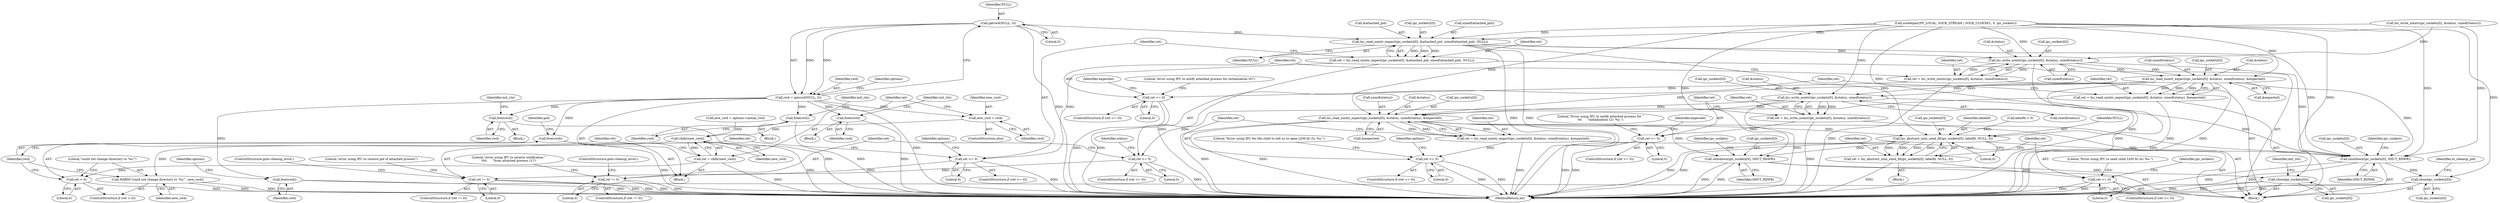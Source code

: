 digraph "0_lxc_81f466d05f2a89cb4f122ef7f593ff3f279b165c_1@API" {
"1000248" [label="(Call,getcwd(NULL, 0))"];
"1000246" [label="(Call,cwd = getcwd(NULL, 0))"];
"1000276" [label="(Call,free(cwd))"];
"1000299" [label="(Call,free(cwd))"];
"1000316" [label="(Call,free(cwd))"];
"1000339" [label="(Call,free(cwd))"];
"1000723" [label="(Call,new_cwd = cwd)"];
"1000728" [label="(Call,chdir(new_cwd))"];
"1000726" [label="(Call,ret = chdir(new_cwd))"];
"1000731" [label="(Call,ret < 0)"];
"1000734" [label="(Call,WARN(\"could not change directory to '%s'\", new_cwd))"];
"1000737" [label="(Call,free(cwd))"];
"1000395" [label="(Call,lxc_read_nointr_expect(ipc_sockets[0], &attached_pid, sizeof(attached_pid), NULL))"];
"1000393" [label="(Call,ret = lxc_read_nointr_expect(ipc_sockets[0], &attached_pid, sizeof(attached_pid), NULL))"];
"1000405" [label="(Call,ret <= 0)"];
"1000410" [label="(Call,ret != 0)"];
"1000446" [label="(Call,lxc_write_nointr(ipc_sockets[0], &status, sizeof(status)))"];
"1000444" [label="(Call,ret = lxc_write_nointr(ipc_sockets[0], &status, sizeof(status)))"];
"1000455" [label="(Call,ret <= 0)"];
"1000467" [label="(Call,lxc_read_nointr_expect(ipc_sockets[0], &status, sizeof(status), &expected))"];
"1000465" [label="(Call,ret = lxc_read_nointr_expect(ipc_sockets[0], &status, sizeof(status), &expected))"];
"1000478" [label="(Call,ret <= 0)"];
"1000483" [label="(Call,ret != 0)"];
"1000494" [label="(Call,lxc_write_nointr(ipc_sockets[0], &status, sizeof(status)))"];
"1000492" [label="(Call,ret = lxc_write_nointr(ipc_sockets[0], &status, sizeof(status)))"];
"1000503" [label="(Call,ret <= 0)"];
"1000517" [label="(Call,lxc_read_nointr_expect(ipc_sockets[0], &status, sizeof(status), &expected))"];
"1000515" [label="(Call,ret = lxc_read_nointr_expect(ipc_sockets[0], &status, sizeof(status), &expected))"];
"1000528" [label="(Call,ret <= 0)"];
"1000579" [label="(Call,lxc_abstract_unix_send_fd(ipc_sockets[0], labelfd, NULL, 0))"];
"1000577" [label="(Call,ret = lxc_abstract_unix_send_fd(ipc_sockets[0], labelfd, NULL, 0))"];
"1000587" [label="(Call,ret <= 0)"];
"1000596" [label="(Call,shutdown(ipc_sockets[0], SHUT_RDWR))"];
"1000601" [label="(Call,close(ipc_sockets[0]))"];
"1000620" [label="(Call,shutdown(ipc_sockets[0], SHUT_RDWR))"];
"1000625" [label="(Call,close(ipc_sockets[0]))"];
"1000445" [label="(Identifier,ret)"];
"1000467" [label="(Call,lxc_read_nointr_expect(ipc_sockets[0], &status, sizeof(status), &expected))"];
"1000717" [label="(Call,new_cwd = options->initial_cwd)"];
"1000580" [label="(Call,ipc_sockets[0])"];
"1000583" [label="(Identifier,labelfd)"];
"1000296" [label="(Block,)"];
"1000505" [label="(Literal,0)"];
"1000485" [label="(Literal,0)"];
"1000340" [label="(Identifier,cwd)"];
"1000302" [label="(Identifier,init_ctx)"];
"1000404" [label="(ControlStructure,if (ret <= 0))"];
"1000484" [label="(Identifier,ret)"];
"1000410" [label="(Call,ret != 0)"];
"1000457" [label="(Literal,0)"];
"1000399" [label="(Call,&attached_pid)"];
"1000487" [label="(Literal,\"error using IPC to receive notification \"\n\t\t\t\t      \"from attached process (1)\")"];
"1000319" [label="(Identifier,init_ctx)"];
"1000620" [label="(Call,shutdown(ipc_sockets[0], SHUT_RDWR))"];
"1000139" [label="(Block,)"];
"1000407" [label="(Literal,0)"];
"1000630" [label="(Identifier,to_cleanup_pid)"];
"1000626" [label="(Call,ipc_sockets[0])"];
"1000406" [label="(Identifier,ret)"];
"1000460" [label="(Literal,\"error using IPC to notify attached process for initialization (0)\")"];
"1000606" [label="(Identifier,init_ctx)"];
"1000579" [label="(Call,lxc_abstract_unix_send_fd(ipc_sockets[0], labelfd, NULL, 0))"];
"1000317" [label="(Identifier,cwd)"];
"1000737" [label="(Call,free(cwd))"];
"1000273" [label="(Block,)"];
"1000742" [label="(Identifier,pid)"];
"1000621" [label="(Call,ipc_sockets[0])"];
"1000725" [label="(Identifier,cwd)"];
"1000523" [label="(Call,sizeof(status))"];
"1000393" [label="(Call,ret = lxc_read_nointr_expect(ipc_sockets[0], &attached_pid, sizeof(attached_pid), NULL))"];
"1000395" [label="(Call,lxc_read_nointr_expect(ipc_sockets[0], &attached_pid, sizeof(attached_pid), NULL))"];
"1000517" [label="(Call,lxc_read_nointr_expect(ipc_sockets[0], &status, sizeof(status), &expected))"];
"1000736" [label="(Identifier,new_cwd)"];
"1000276" [label="(Call,free(cwd))"];
"1000456" [label="(Identifier,ret)"];
"1000285" [label="(Call,socketpair(PF_LOCAL, SOCK_STREAM | SOCK_CLOEXEC, 0, ipc_sockets))"];
"1000502" [label="(ControlStructure,if (ret <= 0))"];
"1000325" [label="(Block,)"];
"1000732" [label="(Identifier,ret)"];
"1000463" [label="(Identifier,expected)"];
"1000504" [label="(Identifier,ret)"];
"1000468" [label="(Call,ipc_sockets[0])"];
"1000247" [label="(Identifier,cwd)"];
"1000339" [label="(Call,free(cwd))"];
"1000465" [label="(Call,ret = lxc_read_nointr_expect(ipc_sockets[0], &status, sizeof(status), &expected))"];
"1000250" [label="(Literal,0)"];
"1000525" [label="(Call,&expected)"];
"1000299" [label="(Call,free(cwd))"];
"1000394" [label="(Identifier,ret)"];
"1000415" [label="(ControlStructure,goto cleanup_error;)"];
"1000316" [label="(Call,free(cwd))"];
"1000403" [label="(Identifier,NULL)"];
"1000500" [label="(Call,sizeof(status))"];
"1000455" [label="(Call,ret <= 0)"];
"1000495" [label="(Call,ipc_sockets[0])"];
"1000588" [label="(Identifier,ret)"];
"1000735" [label="(Literal,\"could not change directory to '%s'\")"];
"1000396" [label="(Call,ipc_sockets[0])"];
"1000248" [label="(Call,getcwd(NULL, 0))"];
"1000466" [label="(Identifier,ret)"];
"1000452" [label="(Call,sizeof(status))"];
"1000344" [label="(Identifier,options)"];
"1000409" [label="(ControlStructure,if (ret != 0))"];
"1000450" [label="(Call,&status)"];
"1000541" [label="(Identifier,options)"];
"1000601" [label="(Call,close(ipc_sockets[0]))"];
"1000488" [label="(ControlStructure,goto cleanup_error;)"];
"1000723" [label="(Call,new_cwd = cwd)"];
"1000600" [label="(Identifier,SHUT_RDWR)"];
"1000529" [label="(Identifier,ret)"];
"1000627" [label="(Identifier,ipc_sockets)"];
"1000475" [label="(Call,&expected)"];
"1000478" [label="(Call,ret <= 0)"];
"1000377" [label="(Call,lxc_write_nointr(ipc_sockets[0], &status, sizeof(status)))"];
"1000722" [label="(ControlStructure,else)"];
"1000573" [label="(Call,labelfd < 0)"];
"1000596" [label="(Call,shutdown(ipc_sockets[0], SHUT_RDWR))"];
"1000454" [label="(ControlStructure,if (ret <= 0))"];
"1000589" [label="(Literal,0)"];
"1000724" [label="(Identifier,new_cwd)"];
"1000446" [label="(Call,lxc_write_nointr(ipc_sockets[0], &status, sizeof(status)))"];
"1000412" [label="(Literal,0)"];
"1000444" [label="(Call,ret = lxc_write_nointr(ipc_sockets[0], &status, sizeof(status)))"];
"1000521" [label="(Call,&status)"];
"1000734" [label="(Call,WARN(\"could not change directory to '%s'\", new_cwd))"];
"1000527" [label="(ControlStructure,if (ret <= 0))"];
"1000727" [label="(Identifier,ret)"];
"1000577" [label="(Call,ret = lxc_abstract_unix_send_fd(ipc_sockets[0], labelfd, NULL, 0))"];
"1000508" [label="(Literal,\"Error using IPC to notify attached process for \"\n\t\t\t      \"initialization (2): %s.\")"];
"1000246" [label="(Call,cwd = getcwd(NULL, 0))"];
"1000791" [label="(MethodReturn,int)"];
"1000479" [label="(Identifier,ret)"];
"1000483" [label="(Call,ret != 0)"];
"1000513" [label="(Identifier,expected)"];
"1000477" [label="(ControlStructure,if (ret <= 0))"];
"1000277" [label="(Identifier,cwd)"];
"1000503" [label="(Call,ret <= 0)"];
"1000598" [label="(Identifier,ipc_sockets)"];
"1000738" [label="(Identifier,cwd)"];
"1000586" [label="(ControlStructure,if (ret <= 0))"];
"1000471" [label="(Call,&status)"];
"1000603" [label="(Identifier,ipc_sockets)"];
"1000254" [label="(Identifier,options)"];
"1000585" [label="(Literal,0)"];
"1000592" [label="(Literal,\"Error using IPC to send child LSM fd (4): %s.\")"];
"1000249" [label="(Identifier,NULL)"];
"1000493" [label="(Identifier,ret)"];
"1000401" [label="(Call,sizeof(attached_pid))"];
"1000731" [label="(Call,ret < 0)"];
"1000411" [label="(Identifier,ret)"];
"1000528" [label="(Call,ret <= 0)"];
"1000492" [label="(Call,ret = lxc_write_nointr(ipc_sockets[0], &status, sizeof(status)))"];
"1000602" [label="(Call,ipc_sockets[0])"];
"1000482" [label="(ControlStructure,if (ret != 0))"];
"1000313" [label="(Block,)"];
"1000480" [label="(Literal,0)"];
"1000584" [label="(Identifier,NULL)"];
"1000447" [label="(Call,ipc_sockets[0])"];
"1000279" [label="(Identifier,init_ctx)"];
"1000414" [label="(Literal,\"error using IPC to receive pid of attached process\")"];
"1000405" [label="(Call,ret <= 0)"];
"1000578" [label="(Identifier,ret)"];
"1000533" [label="(Literal,\"Error using IPC for the child to tell us to open LSM fd (3): %s.\")"];
"1000490" [label="(Identifier,status)"];
"1000733" [label="(Literal,0)"];
"1000625" [label="(Call,close(ipc_sockets[0]))"];
"1000726" [label="(Call,ret = chdir(new_cwd))"];
"1000498" [label="(Call,&status)"];
"1000729" [label="(Identifier,new_cwd)"];
"1000530" [label="(Literal,0)"];
"1000419" [label="(Identifier,options)"];
"1000473" [label="(Call,sizeof(status))"];
"1000730" [label="(ControlStructure,if (ret < 0))"];
"1000516" [label="(Identifier,ret)"];
"1000518" [label="(Call,ipc_sockets[0])"];
"1000728" [label="(Call,chdir(new_cwd))"];
"1000553" [label="(Block,)"];
"1000597" [label="(Call,ipc_sockets[0])"];
"1000515" [label="(Call,ret = lxc_read_nointr_expect(ipc_sockets[0], &status, sizeof(status), &expected))"];
"1000300" [label="(Identifier,cwd)"];
"1000624" [label="(Identifier,SHUT_RDWR)"];
"1000494" [label="(Call,lxc_write_nointr(ipc_sockets[0], &status, sizeof(status)))"];
"1000587" [label="(Call,ret <= 0)"];
"1000248" -> "1000246"  [label="AST: "];
"1000248" -> "1000250"  [label="CFG: "];
"1000249" -> "1000248"  [label="AST: "];
"1000250" -> "1000248"  [label="AST: "];
"1000246" -> "1000248"  [label="CFG: "];
"1000248" -> "1000791"  [label="DDG: "];
"1000248" -> "1000246"  [label="DDG: "];
"1000248" -> "1000246"  [label="DDG: "];
"1000248" -> "1000395"  [label="DDG: "];
"1000246" -> "1000139"  [label="AST: "];
"1000247" -> "1000246"  [label="AST: "];
"1000254" -> "1000246"  [label="CFG: "];
"1000246" -> "1000791"  [label="DDG: "];
"1000246" -> "1000276"  [label="DDG: "];
"1000246" -> "1000299"  [label="DDG: "];
"1000246" -> "1000316"  [label="DDG: "];
"1000246" -> "1000339"  [label="DDG: "];
"1000246" -> "1000723"  [label="DDG: "];
"1000246" -> "1000737"  [label="DDG: "];
"1000276" -> "1000273"  [label="AST: "];
"1000276" -> "1000277"  [label="CFG: "];
"1000277" -> "1000276"  [label="AST: "];
"1000279" -> "1000276"  [label="CFG: "];
"1000276" -> "1000791"  [label="DDG: "];
"1000299" -> "1000296"  [label="AST: "];
"1000299" -> "1000300"  [label="CFG: "];
"1000300" -> "1000299"  [label="AST: "];
"1000302" -> "1000299"  [label="CFG: "];
"1000299" -> "1000791"  [label="DDG: "];
"1000316" -> "1000313"  [label="AST: "];
"1000316" -> "1000317"  [label="CFG: "];
"1000317" -> "1000316"  [label="AST: "];
"1000319" -> "1000316"  [label="CFG: "];
"1000316" -> "1000791"  [label="DDG: "];
"1000339" -> "1000325"  [label="AST: "];
"1000339" -> "1000340"  [label="CFG: "];
"1000340" -> "1000339"  [label="AST: "];
"1000344" -> "1000339"  [label="CFG: "];
"1000339" -> "1000791"  [label="DDG: "];
"1000723" -> "1000722"  [label="AST: "];
"1000723" -> "1000725"  [label="CFG: "];
"1000724" -> "1000723"  [label="AST: "];
"1000725" -> "1000723"  [label="AST: "];
"1000727" -> "1000723"  [label="CFG: "];
"1000723" -> "1000728"  [label="DDG: "];
"1000728" -> "1000726"  [label="AST: "];
"1000728" -> "1000729"  [label="CFG: "];
"1000729" -> "1000728"  [label="AST: "];
"1000726" -> "1000728"  [label="CFG: "];
"1000728" -> "1000791"  [label="DDG: "];
"1000728" -> "1000726"  [label="DDG: "];
"1000717" -> "1000728"  [label="DDG: "];
"1000728" -> "1000734"  [label="DDG: "];
"1000726" -> "1000139"  [label="AST: "];
"1000727" -> "1000726"  [label="AST: "];
"1000732" -> "1000726"  [label="CFG: "];
"1000726" -> "1000791"  [label="DDG: "];
"1000726" -> "1000731"  [label="DDG: "];
"1000731" -> "1000730"  [label="AST: "];
"1000731" -> "1000733"  [label="CFG: "];
"1000732" -> "1000731"  [label="AST: "];
"1000733" -> "1000731"  [label="AST: "];
"1000735" -> "1000731"  [label="CFG: "];
"1000738" -> "1000731"  [label="CFG: "];
"1000731" -> "1000791"  [label="DDG: "];
"1000734" -> "1000730"  [label="AST: "];
"1000734" -> "1000736"  [label="CFG: "];
"1000735" -> "1000734"  [label="AST: "];
"1000736" -> "1000734"  [label="AST: "];
"1000738" -> "1000734"  [label="CFG: "];
"1000734" -> "1000791"  [label="DDG: "];
"1000734" -> "1000791"  [label="DDG: "];
"1000737" -> "1000139"  [label="AST: "];
"1000737" -> "1000738"  [label="CFG: "];
"1000738" -> "1000737"  [label="AST: "];
"1000742" -> "1000737"  [label="CFG: "];
"1000737" -> "1000791"  [label="DDG: "];
"1000395" -> "1000393"  [label="AST: "];
"1000395" -> "1000403"  [label="CFG: "];
"1000396" -> "1000395"  [label="AST: "];
"1000399" -> "1000395"  [label="AST: "];
"1000401" -> "1000395"  [label="AST: "];
"1000403" -> "1000395"  [label="AST: "];
"1000393" -> "1000395"  [label="CFG: "];
"1000395" -> "1000791"  [label="DDG: "];
"1000395" -> "1000791"  [label="DDG: "];
"1000395" -> "1000393"  [label="DDG: "];
"1000395" -> "1000393"  [label="DDG: "];
"1000395" -> "1000393"  [label="DDG: "];
"1000285" -> "1000395"  [label="DDG: "];
"1000377" -> "1000395"  [label="DDG: "];
"1000395" -> "1000446"  [label="DDG: "];
"1000395" -> "1000579"  [label="DDG: "];
"1000395" -> "1000620"  [label="DDG: "];
"1000393" -> "1000325"  [label="AST: "];
"1000394" -> "1000393"  [label="AST: "];
"1000406" -> "1000393"  [label="CFG: "];
"1000393" -> "1000791"  [label="DDG: "];
"1000393" -> "1000405"  [label="DDG: "];
"1000405" -> "1000404"  [label="AST: "];
"1000405" -> "1000407"  [label="CFG: "];
"1000406" -> "1000405"  [label="AST: "];
"1000407" -> "1000405"  [label="AST: "];
"1000411" -> "1000405"  [label="CFG: "];
"1000419" -> "1000405"  [label="CFG: "];
"1000405" -> "1000791"  [label="DDG: "];
"1000405" -> "1000410"  [label="DDG: "];
"1000410" -> "1000409"  [label="AST: "];
"1000410" -> "1000412"  [label="CFG: "];
"1000411" -> "1000410"  [label="AST: "];
"1000412" -> "1000410"  [label="AST: "];
"1000414" -> "1000410"  [label="CFG: "];
"1000415" -> "1000410"  [label="CFG: "];
"1000410" -> "1000791"  [label="DDG: "];
"1000410" -> "1000791"  [label="DDG: "];
"1000446" -> "1000444"  [label="AST: "];
"1000446" -> "1000452"  [label="CFG: "];
"1000447" -> "1000446"  [label="AST: "];
"1000450" -> "1000446"  [label="AST: "];
"1000452" -> "1000446"  [label="AST: "];
"1000444" -> "1000446"  [label="CFG: "];
"1000446" -> "1000791"  [label="DDG: "];
"1000446" -> "1000444"  [label="DDG: "];
"1000446" -> "1000444"  [label="DDG: "];
"1000285" -> "1000446"  [label="DDG: "];
"1000377" -> "1000446"  [label="DDG: "];
"1000446" -> "1000467"  [label="DDG: "];
"1000446" -> "1000467"  [label="DDG: "];
"1000446" -> "1000620"  [label="DDG: "];
"1000444" -> "1000325"  [label="AST: "];
"1000445" -> "1000444"  [label="AST: "];
"1000456" -> "1000444"  [label="CFG: "];
"1000444" -> "1000791"  [label="DDG: "];
"1000444" -> "1000455"  [label="DDG: "];
"1000455" -> "1000454"  [label="AST: "];
"1000455" -> "1000457"  [label="CFG: "];
"1000456" -> "1000455"  [label="AST: "];
"1000457" -> "1000455"  [label="AST: "];
"1000460" -> "1000455"  [label="CFG: "];
"1000463" -> "1000455"  [label="CFG: "];
"1000455" -> "1000791"  [label="DDG: "];
"1000455" -> "1000791"  [label="DDG: "];
"1000467" -> "1000465"  [label="AST: "];
"1000467" -> "1000475"  [label="CFG: "];
"1000468" -> "1000467"  [label="AST: "];
"1000471" -> "1000467"  [label="AST: "];
"1000473" -> "1000467"  [label="AST: "];
"1000475" -> "1000467"  [label="AST: "];
"1000465" -> "1000467"  [label="CFG: "];
"1000467" -> "1000791"  [label="DDG: "];
"1000467" -> "1000791"  [label="DDG: "];
"1000467" -> "1000465"  [label="DDG: "];
"1000467" -> "1000465"  [label="DDG: "];
"1000467" -> "1000465"  [label="DDG: "];
"1000285" -> "1000467"  [label="DDG: "];
"1000467" -> "1000494"  [label="DDG: "];
"1000467" -> "1000494"  [label="DDG: "];
"1000467" -> "1000517"  [label="DDG: "];
"1000467" -> "1000620"  [label="DDG: "];
"1000465" -> "1000325"  [label="AST: "];
"1000466" -> "1000465"  [label="AST: "];
"1000479" -> "1000465"  [label="CFG: "];
"1000465" -> "1000791"  [label="DDG: "];
"1000465" -> "1000478"  [label="DDG: "];
"1000478" -> "1000477"  [label="AST: "];
"1000478" -> "1000480"  [label="CFG: "];
"1000479" -> "1000478"  [label="AST: "];
"1000480" -> "1000478"  [label="AST: "];
"1000484" -> "1000478"  [label="CFG: "];
"1000490" -> "1000478"  [label="CFG: "];
"1000478" -> "1000791"  [label="DDG: "];
"1000478" -> "1000483"  [label="DDG: "];
"1000483" -> "1000482"  [label="AST: "];
"1000483" -> "1000485"  [label="CFG: "];
"1000484" -> "1000483"  [label="AST: "];
"1000485" -> "1000483"  [label="AST: "];
"1000487" -> "1000483"  [label="CFG: "];
"1000488" -> "1000483"  [label="CFG: "];
"1000483" -> "1000791"  [label="DDG: "];
"1000483" -> "1000791"  [label="DDG: "];
"1000494" -> "1000492"  [label="AST: "];
"1000494" -> "1000500"  [label="CFG: "];
"1000495" -> "1000494"  [label="AST: "];
"1000498" -> "1000494"  [label="AST: "];
"1000500" -> "1000494"  [label="AST: "];
"1000492" -> "1000494"  [label="CFG: "];
"1000494" -> "1000791"  [label="DDG: "];
"1000494" -> "1000492"  [label="DDG: "];
"1000494" -> "1000492"  [label="DDG: "];
"1000285" -> "1000494"  [label="DDG: "];
"1000494" -> "1000517"  [label="DDG: "];
"1000494" -> "1000517"  [label="DDG: "];
"1000494" -> "1000620"  [label="DDG: "];
"1000492" -> "1000325"  [label="AST: "];
"1000493" -> "1000492"  [label="AST: "];
"1000504" -> "1000492"  [label="CFG: "];
"1000492" -> "1000791"  [label="DDG: "];
"1000492" -> "1000503"  [label="DDG: "];
"1000503" -> "1000502"  [label="AST: "];
"1000503" -> "1000505"  [label="CFG: "];
"1000504" -> "1000503"  [label="AST: "];
"1000505" -> "1000503"  [label="AST: "];
"1000508" -> "1000503"  [label="CFG: "];
"1000513" -> "1000503"  [label="CFG: "];
"1000503" -> "1000791"  [label="DDG: "];
"1000503" -> "1000791"  [label="DDG: "];
"1000517" -> "1000515"  [label="AST: "];
"1000517" -> "1000525"  [label="CFG: "];
"1000518" -> "1000517"  [label="AST: "];
"1000521" -> "1000517"  [label="AST: "];
"1000523" -> "1000517"  [label="AST: "];
"1000525" -> "1000517"  [label="AST: "];
"1000515" -> "1000517"  [label="CFG: "];
"1000517" -> "1000791"  [label="DDG: "];
"1000517" -> "1000791"  [label="DDG: "];
"1000517" -> "1000515"  [label="DDG: "];
"1000517" -> "1000515"  [label="DDG: "];
"1000517" -> "1000515"  [label="DDG: "];
"1000285" -> "1000517"  [label="DDG: "];
"1000517" -> "1000579"  [label="DDG: "];
"1000517" -> "1000596"  [label="DDG: "];
"1000517" -> "1000620"  [label="DDG: "];
"1000515" -> "1000325"  [label="AST: "];
"1000516" -> "1000515"  [label="AST: "];
"1000529" -> "1000515"  [label="CFG: "];
"1000515" -> "1000791"  [label="DDG: "];
"1000515" -> "1000528"  [label="DDG: "];
"1000528" -> "1000527"  [label="AST: "];
"1000528" -> "1000530"  [label="CFG: "];
"1000529" -> "1000528"  [label="AST: "];
"1000530" -> "1000528"  [label="AST: "];
"1000533" -> "1000528"  [label="CFG: "];
"1000541" -> "1000528"  [label="CFG: "];
"1000528" -> "1000791"  [label="DDG: "];
"1000528" -> "1000791"  [label="DDG: "];
"1000579" -> "1000577"  [label="AST: "];
"1000579" -> "1000585"  [label="CFG: "];
"1000580" -> "1000579"  [label="AST: "];
"1000583" -> "1000579"  [label="AST: "];
"1000584" -> "1000579"  [label="AST: "];
"1000585" -> "1000579"  [label="AST: "];
"1000577" -> "1000579"  [label="CFG: "];
"1000579" -> "1000791"  [label="DDG: "];
"1000579" -> "1000791"  [label="DDG: "];
"1000579" -> "1000577"  [label="DDG: "];
"1000579" -> "1000577"  [label="DDG: "];
"1000579" -> "1000577"  [label="DDG: "];
"1000579" -> "1000577"  [label="DDG: "];
"1000285" -> "1000579"  [label="DDG: "];
"1000573" -> "1000579"  [label="DDG: "];
"1000579" -> "1000596"  [label="DDG: "];
"1000579" -> "1000620"  [label="DDG: "];
"1000577" -> "1000553"  [label="AST: "];
"1000578" -> "1000577"  [label="AST: "];
"1000588" -> "1000577"  [label="CFG: "];
"1000577" -> "1000791"  [label="DDG: "];
"1000577" -> "1000587"  [label="DDG: "];
"1000587" -> "1000586"  [label="AST: "];
"1000587" -> "1000589"  [label="CFG: "];
"1000588" -> "1000587"  [label="AST: "];
"1000589" -> "1000587"  [label="AST: "];
"1000592" -> "1000587"  [label="CFG: "];
"1000598" -> "1000587"  [label="CFG: "];
"1000587" -> "1000791"  [label="DDG: "];
"1000587" -> "1000791"  [label="DDG: "];
"1000596" -> "1000325"  [label="AST: "];
"1000596" -> "1000600"  [label="CFG: "];
"1000597" -> "1000596"  [label="AST: "];
"1000600" -> "1000596"  [label="AST: "];
"1000603" -> "1000596"  [label="CFG: "];
"1000596" -> "1000791"  [label="DDG: "];
"1000596" -> "1000791"  [label="DDG: "];
"1000285" -> "1000596"  [label="DDG: "];
"1000596" -> "1000601"  [label="DDG: "];
"1000601" -> "1000325"  [label="AST: "];
"1000601" -> "1000602"  [label="CFG: "];
"1000602" -> "1000601"  [label="AST: "];
"1000606" -> "1000601"  [label="CFG: "];
"1000601" -> "1000791"  [label="DDG: "];
"1000601" -> "1000791"  [label="DDG: "];
"1000285" -> "1000601"  [label="DDG: "];
"1000620" -> "1000325"  [label="AST: "];
"1000620" -> "1000624"  [label="CFG: "];
"1000621" -> "1000620"  [label="AST: "];
"1000624" -> "1000620"  [label="AST: "];
"1000627" -> "1000620"  [label="CFG: "];
"1000620" -> "1000791"  [label="DDG: "];
"1000620" -> "1000791"  [label="DDG: "];
"1000285" -> "1000620"  [label="DDG: "];
"1000377" -> "1000620"  [label="DDG: "];
"1000620" -> "1000625"  [label="DDG: "];
"1000625" -> "1000325"  [label="AST: "];
"1000625" -> "1000626"  [label="CFG: "];
"1000626" -> "1000625"  [label="AST: "];
"1000630" -> "1000625"  [label="CFG: "];
"1000625" -> "1000791"  [label="DDG: "];
"1000625" -> "1000791"  [label="DDG: "];
"1000285" -> "1000625"  [label="DDG: "];
}
